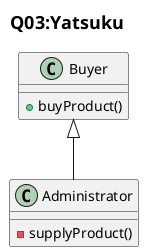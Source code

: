@startuml Q03.png

title <size:18>Q03:Yatsuku</size>

class Buyer {
	+buyProduct()
}

class Administrator {
	-supplyProduct()
}

Buyer <|-- Administrator

@enduml
